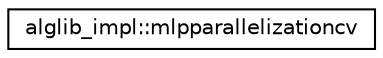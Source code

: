 digraph "Graphical Class Hierarchy"
{
  edge [fontname="Helvetica",fontsize="10",labelfontname="Helvetica",labelfontsize="10"];
  node [fontname="Helvetica",fontsize="10",shape=record];
  rankdir="LR";
  Node0 [label="alglib_impl::mlpparallelizationcv",height=0.2,width=0.4,color="black", fillcolor="white", style="filled",URL="$structalglib__impl_1_1mlpparallelizationcv.html"];
}
